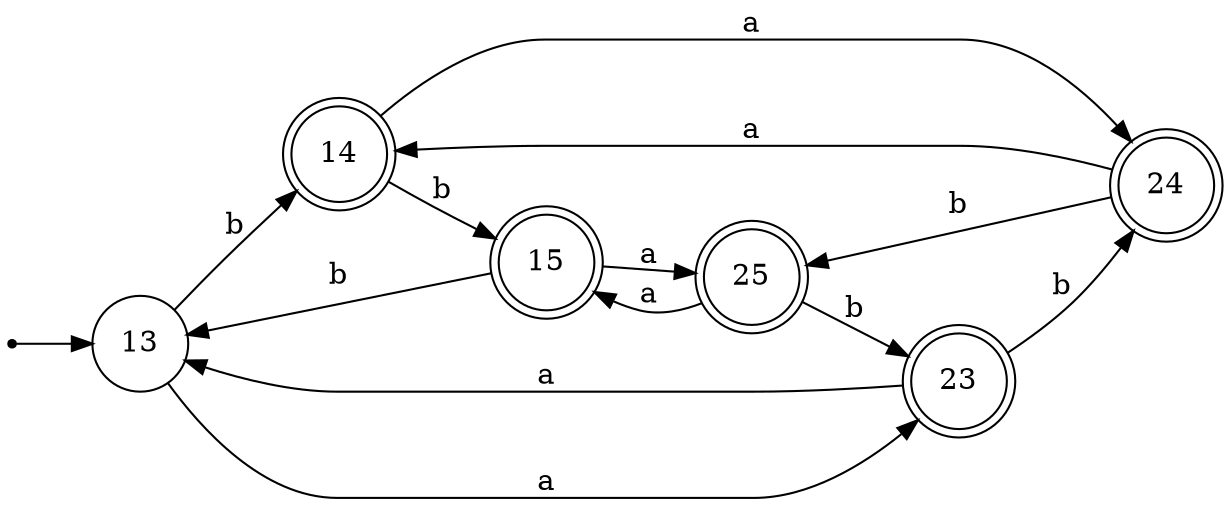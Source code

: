 // L4 = отрицание L3

digraph G {
    rankdir=LR
    node [shape=circle]

    subgraph AB {
        000 [shape=point]
        13 
        14 [shape=doublecircle]
        15 [shape=doublecircle]
        23 [shape=doublecircle]
        24 [shape=doublecircle]
        25 [shape=doublecircle]
        000 -> 13
        13 -> 23 [label=a]
        13 -> 14 [label=b]
        14 -> 24 [label=a]
        14 -> 15 [label=b]
        15 -> 25 [label=a]
        15 -> 13 [label=b]
        23 -> 13 [label=a]
        23 -> 24 [label=b]
        24 -> 14 [label=a]
        24 -> 25 [label=b]
        25 -> 15 [label=a]
        25 -> 23 [label=b]
    }
}